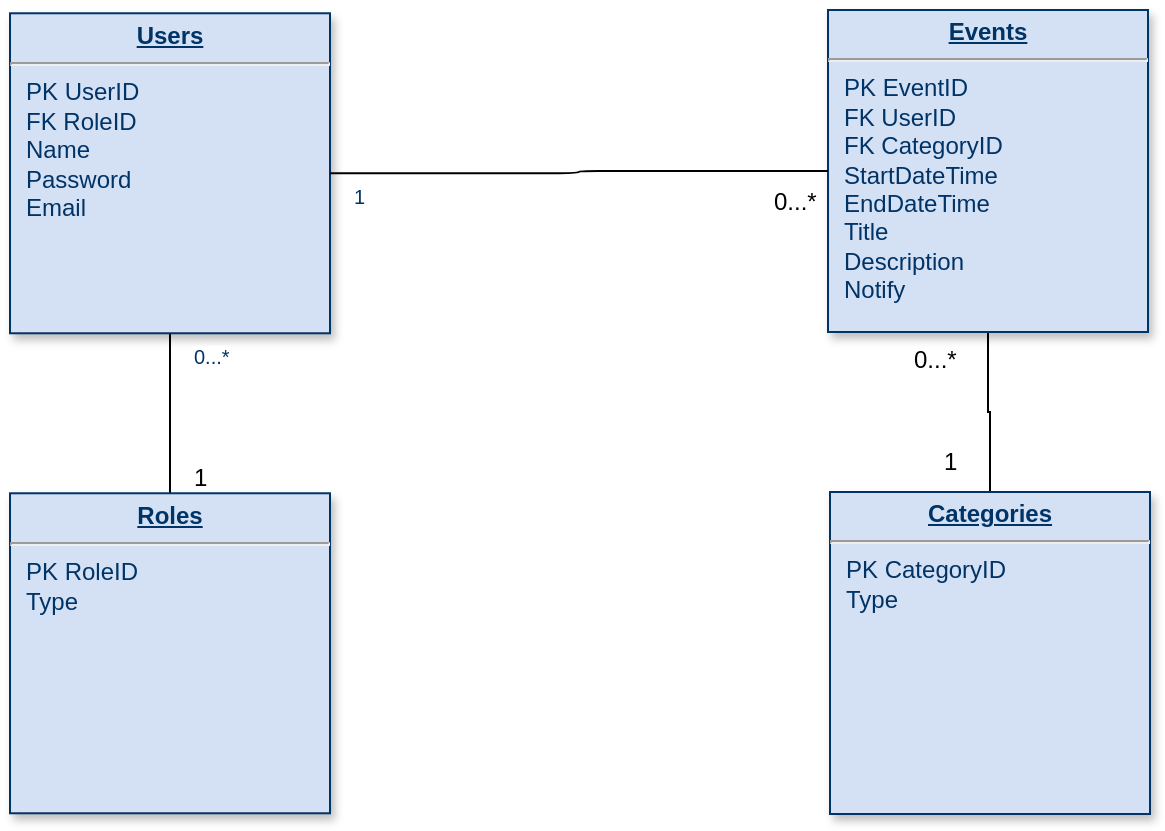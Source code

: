 <mxfile version="12.1.3" type="device" pages="1"><diagram name="Page-1" id="efa7a0a1-bf9b-a30e-e6df-94a7791c09e9"><mxGraphModel dx="974" dy="597" grid="1" gridSize="10" guides="1" tooltips="1" connect="1" arrows="1" fold="1" page="1" pageScale="1" pageWidth="826" pageHeight="1169" background="#ffffff" math="0" shadow="0"><root><mxCell id="0"/><mxCell id="1" parent="0"/><mxCell id="FnurI3QcGdh_mjpLJZ6S-115" value="" style="edgeStyle=orthogonalEdgeStyle;rounded=0;orthogonalLoop=1;jettySize=auto;html=1;endArrow=none;endFill=0;" edge="1" parent="1" source="21" target="FnurI3QcGdh_mjpLJZ6S-114"><mxGeometry relative="1" as="geometry"/></mxCell><mxCell id="21" value="&lt;p style=&quot;margin: 0px ; margin-top: 4px ; text-align: center ; text-decoration: underline&quot;&gt;&lt;b&gt;Events&lt;/b&gt;&lt;/p&gt;&lt;hr&gt;&lt;p style=&quot;margin: 0px ; margin-left: 8px&quot;&gt;PK EventID&lt;/p&gt;&lt;p style=&quot;margin: 0px ; margin-left: 8px&quot;&gt;FK UserID&lt;/p&gt;&lt;p style=&quot;margin: 0px ; margin-left: 8px&quot;&gt;FK CategoryID&lt;/p&gt;&lt;p style=&quot;margin: 0px ; margin-left: 8px&quot;&gt;StartDateTime&lt;/p&gt;&lt;p style=&quot;margin: 0px ; margin-left: 8px&quot;&gt;EndDateTime&lt;/p&gt;&lt;p style=&quot;margin: 0px ; margin-left: 8px&quot;&gt;Title&lt;/p&gt;&lt;p style=&quot;margin: 0px ; margin-left: 8px&quot;&gt;Description&lt;/p&gt;&lt;p style=&quot;margin: 0px ; margin-left: 8px&quot;&gt;Notify&lt;/p&gt;&lt;p style=&quot;margin: 0px ; margin-left: 8px&quot;&gt;&lt;br&gt;&lt;/p&gt;&lt;p style=&quot;margin: 0px ; margin-left: 8px&quot;&gt;&lt;br&gt;&lt;/p&gt;&lt;p style=&quot;margin: 0px ; margin-left: 8px&quot;&gt;&amp;nbsp;&lt;/p&gt;&lt;p style=&quot;margin: 0px ; margin-left: 8px&quot;&gt;&lt;br&gt;&lt;/p&gt;" style="verticalAlign=top;align=left;overflow=fill;fontSize=12;fontFamily=Helvetica;html=1;strokeColor=#003366;shadow=1;fillColor=#D4E1F5;fontColor=#003366" parent="1" vertex="1"><mxGeometry x="449" y="20" width="160" height="161" as="geometry"/></mxCell><mxCell id="FnurI3QcGdh_mjpLJZ6S-114" value="&lt;p style=&quot;margin: 0px ; margin-top: 4px ; text-align: center ; text-decoration: underline&quot;&gt;&lt;b&gt;Categories&lt;/b&gt;&lt;/p&gt;&lt;hr&gt;&lt;p style=&quot;margin: 0px ; margin-left: 8px&quot;&gt;PK CategoryID&lt;/p&gt;&lt;p style=&quot;margin: 0px ; margin-left: 8px&quot;&gt;Type&lt;/p&gt;&lt;p style=&quot;margin: 0px ; margin-left: 8px&quot;&gt;&lt;br&gt;&lt;/p&gt;&lt;p style=&quot;margin: 0px ; margin-left: 8px&quot;&gt;&lt;br&gt;&lt;/p&gt;&lt;p style=&quot;margin: 0px ; margin-left: 8px&quot;&gt;&amp;nbsp;&lt;/p&gt;&lt;p style=&quot;margin: 0px ; margin-left: 8px&quot;&gt;&lt;br&gt;&lt;/p&gt;" style="verticalAlign=top;align=left;overflow=fill;fontSize=12;fontFamily=Helvetica;html=1;strokeColor=#003366;shadow=1;fillColor=#D4E1F5;fontColor=#003366" vertex="1" parent="1"><mxGeometry x="450" y="261" width="160" height="161" as="geometry"/></mxCell><mxCell id="FnurI3QcGdh_mjpLJZ6S-117" value="" style="edgeStyle=orthogonalEdgeStyle;rounded=0;orthogonalLoop=1;jettySize=auto;html=1;endArrow=none;endFill=0;" edge="1" parent="1" source="25" target="FnurI3QcGdh_mjpLJZ6S-116"><mxGeometry relative="1" as="geometry"/></mxCell><mxCell id="25" value="&lt;p style=&quot;margin: 0px ; margin-top: 4px ; text-align: center ; text-decoration: underline&quot;&gt;&lt;strong&gt;Users&lt;/strong&gt;&lt;/p&gt;&lt;hr&gt;&lt;p style=&quot;margin: 0px ; margin-left: 8px&quot;&gt;PK UserID&lt;/p&gt;&lt;p style=&quot;margin: 0px ; margin-left: 8px&quot;&gt;FK RoleID&lt;/p&gt;&lt;p style=&quot;margin: 0px ; margin-left: 8px&quot;&gt;Name&lt;/p&gt;&lt;p style=&quot;margin: 0px ; margin-left: 8px&quot;&gt;Password&lt;/p&gt;&lt;p style=&quot;margin: 0px ; margin-left: 8px&quot;&gt;Email&lt;/p&gt;&lt;p style=&quot;margin: 0px ; margin-left: 8px&quot;&gt;&lt;br&gt;&lt;/p&gt;&lt;p style=&quot;margin: 0px ; margin-left: 8px&quot;&gt;&lt;br&gt;&lt;/p&gt;" style="verticalAlign=top;align=left;overflow=fill;fontSize=12;fontFamily=Helvetica;html=1;strokeColor=#003366;shadow=1;fillColor=#D4E1F5;fontColor=#003366" parent="1" vertex="1"><mxGeometry x="40.0" y="21.64" width="160" height="160" as="geometry"/></mxCell><mxCell id="FnurI3QcGdh_mjpLJZ6S-116" value="&lt;p style=&quot;margin: 0px ; margin-top: 4px ; text-align: center ; text-decoration: underline&quot;&gt;&lt;strong&gt;Roles&lt;/strong&gt;&lt;/p&gt;&lt;hr&gt;&lt;p style=&quot;margin: 0px ; margin-left: 8px&quot;&gt;PK RoleID&lt;/p&gt;&lt;p style=&quot;margin: 0px ; margin-left: 8px&quot;&gt;Type&lt;/p&gt;&lt;p style=&quot;margin: 0px ; margin-left: 8px&quot;&gt;&lt;br&gt;&lt;/p&gt;&lt;p style=&quot;margin: 0px ; margin-left: 8px&quot;&gt;&lt;br&gt;&lt;/p&gt;" style="verticalAlign=top;align=left;overflow=fill;fontSize=12;fontFamily=Helvetica;html=1;strokeColor=#003366;shadow=1;fillColor=#D4E1F5;fontColor=#003366" vertex="1" parent="1"><mxGeometry x="40.0" y="261.64" width="160" height="160" as="geometry"/></mxCell><mxCell id="90" value="" style="endArrow=none;endSize=12;startArrow=none;startSize=14;startFill=0;edgeStyle=orthogonalEdgeStyle;endFill=0;" parent="1" source="25" target="21" edge="1"><mxGeometry x="620" y="340" as="geometry"><mxPoint x="620" y="340" as="sourcePoint"/><mxPoint x="780" y="340" as="targetPoint"/></mxGeometry></mxCell><mxCell id="91" value="1" style="resizable=0;align=left;verticalAlign=top;labelBackgroundColor=#ffffff;fontSize=10;strokeColor=#003366;shadow=1;fillColor=#D4E1F5;fontColor=#003366;direction=south;" parent="90" connectable="0" vertex="1"><mxGeometry x="-1" relative="1" as="geometry"><mxPoint x="10" y="-0.5" as="offset"/></mxGeometry></mxCell><mxCell id="FnurI3QcGdh_mjpLJZ6S-118" value="0...*" style="resizable=0;align=left;verticalAlign=top;labelBackgroundColor=#ffffff;fontSize=10;strokeColor=#003366;shadow=1;fillColor=#D4E1F5;fontColor=#003366" connectable="0" vertex="1" parent="1"><mxGeometry x="120" y="181" as="geometry"><mxPoint x="10" as="offset"/></mxGeometry></mxCell><mxCell id="FnurI3QcGdh_mjpLJZ6S-119" value="1" style="text;html=1;" vertex="1" parent="1"><mxGeometry x="130" y="240" width="50" height="30" as="geometry"/></mxCell><mxCell id="FnurI3QcGdh_mjpLJZ6S-120" value="0...*" style="text;html=1;" vertex="1" parent="1"><mxGeometry x="420" y="101.5" width="40" height="30" as="geometry"/></mxCell><mxCell id="FnurI3QcGdh_mjpLJZ6S-121" value="0...*" style="text;html=1;" vertex="1" parent="1"><mxGeometry x="490" y="181" width="50" height="30" as="geometry"/></mxCell><mxCell id="FnurI3QcGdh_mjpLJZ6S-122" value="1" style="text;html=1;" vertex="1" parent="1"><mxGeometry x="505" y="231.5" width="50" height="30" as="geometry"/></mxCell></root></mxGraphModel></diagram></mxfile>